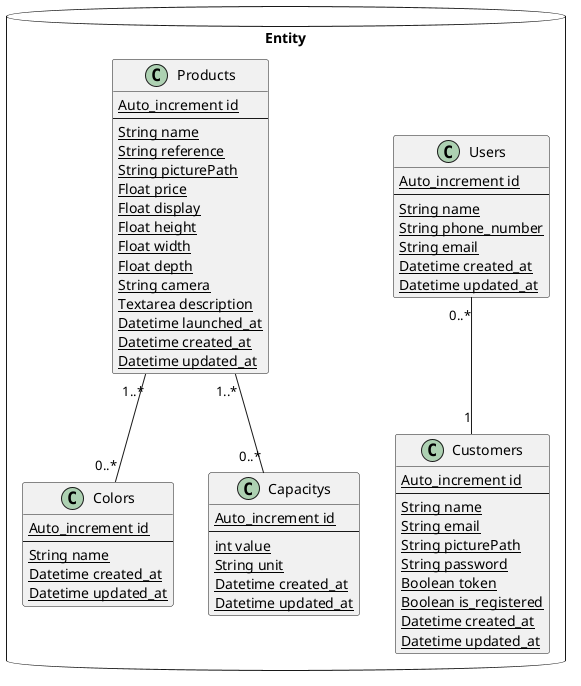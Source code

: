@startuml class

package Entity <<Database>> {
    class Customers {
        {static} Auto_increment id
        --
        {static} String name
        {static} String email
        {static} String picturePath
        {static} String password
        {static} Boolean token
        {static} Boolean is_registered
        {static} Datetime created_at
        {static} Datetime updated_at
    }

    Users "0..*" -- "1" Customers

    class Users {
        {static} Auto_increment id
        --
        {static} String name
        {static} String phone_number
        {static} String email
        {static} Datetime created_at
        {static} Datetime updated_at
    }

    class Products {
        {static} Auto_increment id
        --
        {static} String name
        {static} String reference
        {static} String picturePath
        {static} Float price
        {static} Float display
        {static} Float height
        {static} Float width
        {static} Float depth
        {static} String camera
        {static} Textarea description
        {static} Datetime launched_at
        {static} Datetime created_at
        {static} Datetime updated_at
    }

    Products "1..*" -- "0..*" Colors

    class Colors {
        {static} Auto_increment id
        --
        {static} String name
        {static} Datetime created_at
        {static} Datetime updated_at
    }

    Products "1..*" -- "0..*" Capacitys

    class Capacitys {
        {static} Auto_increment id
        --
        {static} int value
        {static} String unit
        {static} Datetime created_at
        {static} Datetime updated_at
    }
}

@enduml
